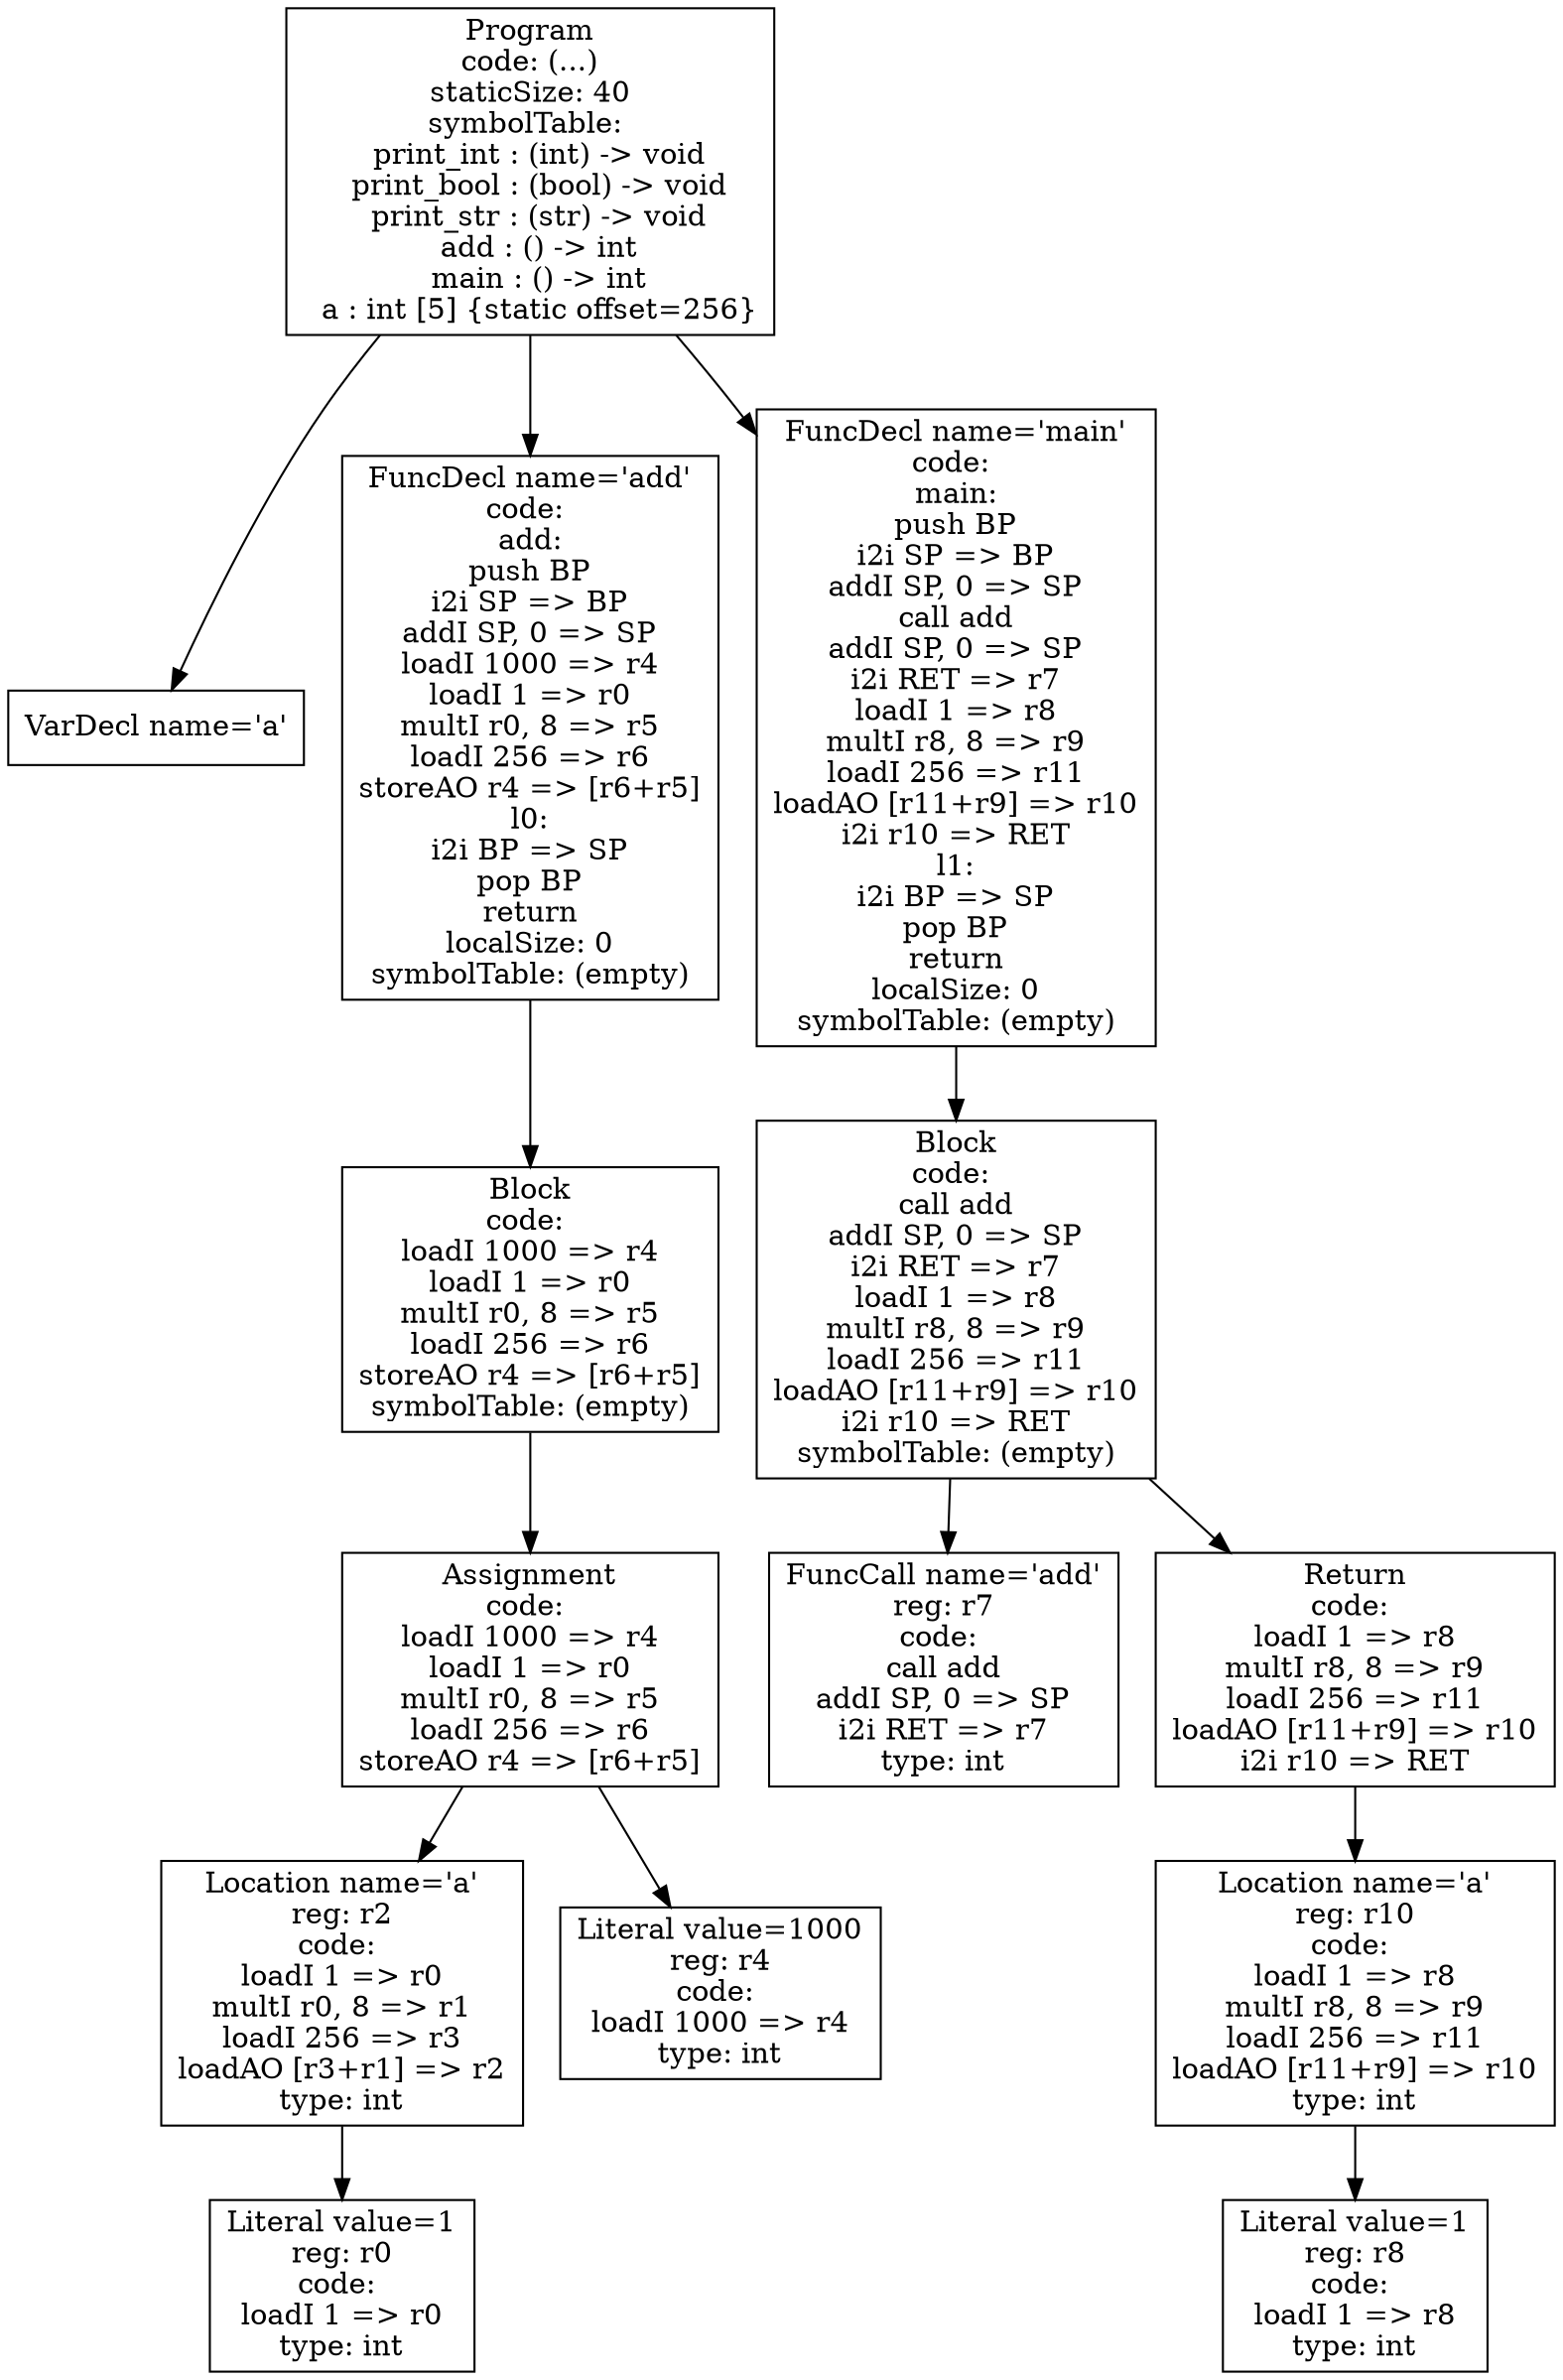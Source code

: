 digraph AST {
1 [shape=box, label="VarDecl name='a'"];
6 [shape=box, label="Literal value=1\nreg: r0\ncode: \nloadI 1 => r0\ntype: int"];
5 [shape=box, label="Location name='a'\nreg: r2\ncode: \nloadI 1 => r0\nmultI r0, 8 => r1\nloadI 256 => r3\nloadAO [r3+r1] => r2\ntype: int"];
5 -> 6;
7 [shape=box, label="Literal value=1000\nreg: r4\ncode: \nloadI 1000 => r4\ntype: int"];
4 [shape=box, label="Assignment\ncode: \nloadI 1000 => r4\nloadI 1 => r0\nmultI r0, 8 => r5\nloadI 256 => r6\nstoreAO r4 => [r6+r5]"];
4 -> 5;
4 -> 7;
3 [shape=box, label="Block\ncode: \nloadI 1000 => r4\nloadI 1 => r0\nmultI r0, 8 => r5\nloadI 256 => r6\nstoreAO r4 => [r6+r5]\nsymbolTable: (empty)"];
3 -> 4;
2 [shape=box, label="FuncDecl name='add'\ncode: \nadd:\npush BP\ni2i SP => BP\naddI SP, 0 => SP\nloadI 1000 => r4\nloadI 1 => r0\nmultI r0, 8 => r5\nloadI 256 => r6\nstoreAO r4 => [r6+r5]\nl0:\ni2i BP => SP\npop BP\nreturn\nlocalSize: 0\nsymbolTable: (empty)"];
2 -> 3;
10 [shape=box, label="FuncCall name='add'\nreg: r7\ncode: \ncall add\naddI SP, 0 => SP\ni2i RET => r7\ntype: int"];
13 [shape=box, label="Literal value=1\nreg: r8\ncode: \nloadI 1 => r8\ntype: int"];
12 [shape=box, label="Location name='a'\nreg: r10\ncode: \nloadI 1 => r8\nmultI r8, 8 => r9\nloadI 256 => r11\nloadAO [r11+r9] => r10\ntype: int"];
12 -> 13;
11 [shape=box, label="Return\ncode: \nloadI 1 => r8\nmultI r8, 8 => r9\nloadI 256 => r11\nloadAO [r11+r9] => r10\ni2i r10 => RET"];
11 -> 12;
9 [shape=box, label="Block\ncode: \ncall add\naddI SP, 0 => SP\ni2i RET => r7\nloadI 1 => r8\nmultI r8, 8 => r9\nloadI 256 => r11\nloadAO [r11+r9] => r10\ni2i r10 => RET\nsymbolTable: (empty)"];
9 -> 10;
9 -> 11;
8 [shape=box, label="FuncDecl name='main'\ncode: \nmain:\npush BP\ni2i SP => BP\naddI SP, 0 => SP\ncall add\naddI SP, 0 => SP\ni2i RET => r7\nloadI 1 => r8\nmultI r8, 8 => r9\nloadI 256 => r11\nloadAO [r11+r9] => r10\ni2i r10 => RET\nl1:\ni2i BP => SP\npop BP\nreturn\nlocalSize: 0\nsymbolTable: (empty)"];
8 -> 9;
0 [shape=box, label="Program\ncode: (...)\nstaticSize: 40\nsymbolTable: \n  print_int : (int) -> void\n  print_bool : (bool) -> void\n  print_str : (str) -> void\n  add : () -> int\n  main : () -> int\n  a : int [5] {static offset=256}"];
0 -> 1;
0 -> 2;
0 -> 8;
}
